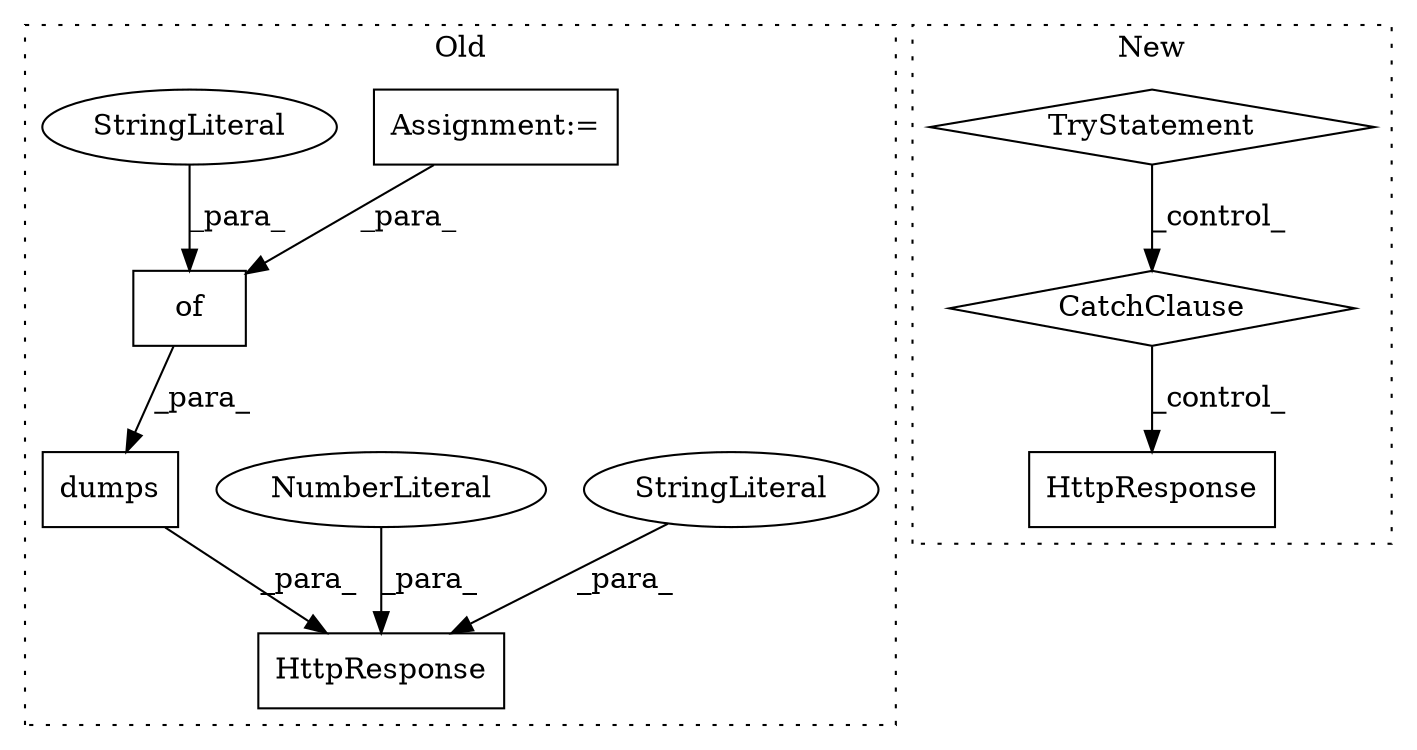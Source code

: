 digraph G {
subgraph cluster0 {
1 [label="dumps" a="32" s="2096,2123" l="6,1" shape="box"];
3 [label="HttpResponse" a="32" s="2078,2147" l="13,1" shape="box"];
4 [label="StringLiteral" a="45" s="2125" l="18" shape="ellipse"];
5 [label="Assignment:=" a="7" s="1693" l="5" shape="box"];
7 [label="NumberLiteral" a="34" s="2144" l="3" shape="ellipse"];
9 [label="of" a="32" s="2106,2122" l="3,1" shape="box"];
10 [label="StringLiteral" a="45" s="2109" l="6" shape="ellipse"];
label = "Old";
style="dotted";
}
subgraph cluster1 {
2 [label="HttpResponse" a="32" s="5372,5428" l="13,1" shape="box"];
6 [label="CatchClause" a="12" s="5269,5305" l="11,2" shape="diamond"];
8 [label="TryStatement" a="54" s="4594" l="4" shape="diamond"];
label = "New";
style="dotted";
}
1 -> 3 [label="_para_"];
4 -> 3 [label="_para_"];
5 -> 9 [label="_para_"];
6 -> 2 [label="_control_"];
7 -> 3 [label="_para_"];
8 -> 6 [label="_control_"];
9 -> 1 [label="_para_"];
10 -> 9 [label="_para_"];
}
